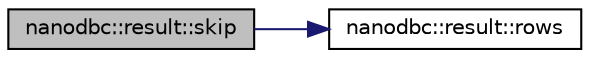 digraph "nanodbc::result::skip"
{
 // LATEX_PDF_SIZE
  edge [fontname="Helvetica",fontsize="10",labelfontname="Helvetica",labelfontsize="10"];
  node [fontname="Helvetica",fontsize="10",shape=record];
  rankdir="LR";
  Node184 [label="nanodbc::result::skip",height=0.2,width=0.4,color="black", fillcolor="grey75", style="filled", fontcolor="black",tooltip="Skips a number of rows and then fetches the resulting row in the current result set."];
  Node184 -> Node185 [color="midnightblue",fontsize="10",style="solid",fontname="Helvetica"];
  Node185 [label="nanodbc::result::rows",height=0.2,width=0.4,color="black", fillcolor="white", style="filled",URL="$classnanodbc_1_1result.html#a7138ae9ec911fd4694a5c81ef902db89",tooltip="Rows in the current rowset or 0 if the number of rows is not available."];
}
